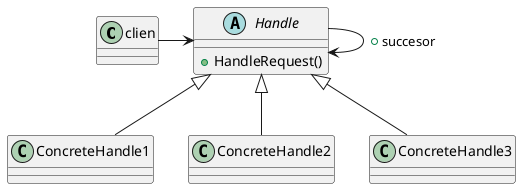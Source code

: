 @startuml
clien -right-> Handle
Handle --> Handle :+succesor
abstract Handle {
    + HandleRequest()
}

ConcreteHandle1 -up-|> Handle
ConcreteHandle2 -up-|> Handle
ConcreteHandle3 -up-|> Handle
@enduml